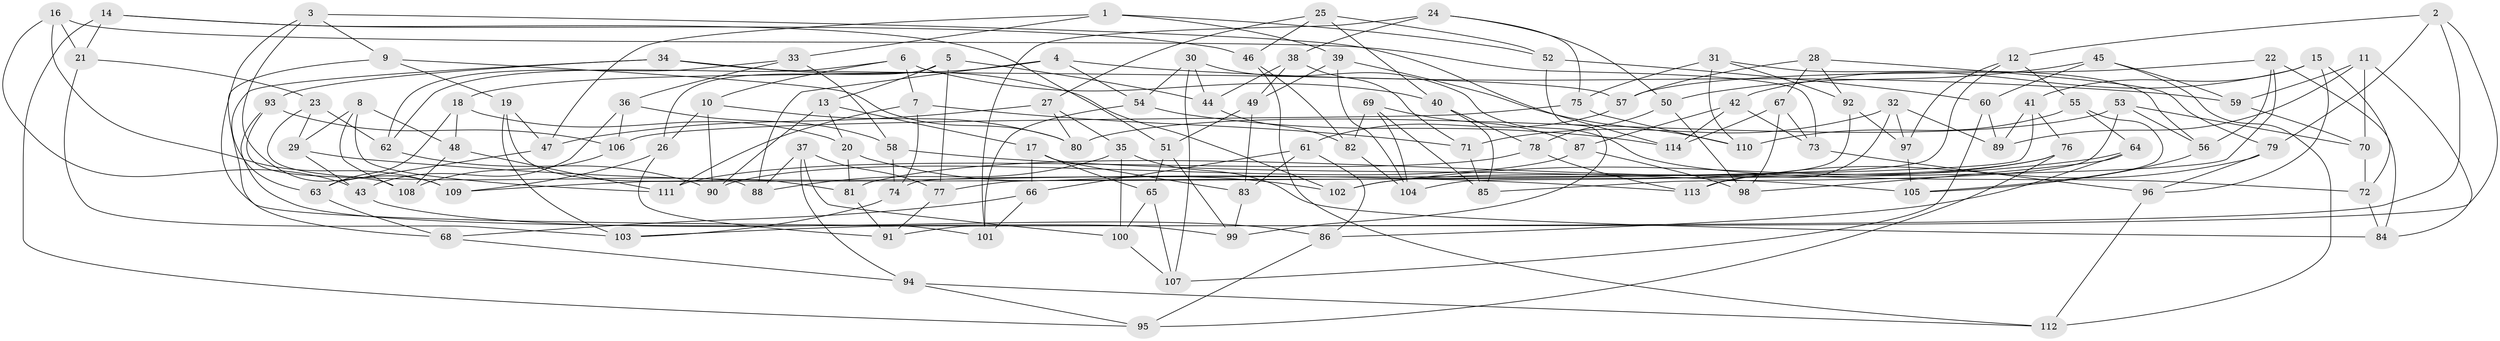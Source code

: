 // Generated by graph-tools (version 1.1) at 2025/56/03/09/25 04:56:10]
// undirected, 114 vertices, 228 edges
graph export_dot {
graph [start="1"]
  node [color=gray90,style=filled];
  1;
  2;
  3;
  4;
  5;
  6;
  7;
  8;
  9;
  10;
  11;
  12;
  13;
  14;
  15;
  16;
  17;
  18;
  19;
  20;
  21;
  22;
  23;
  24;
  25;
  26;
  27;
  28;
  29;
  30;
  31;
  32;
  33;
  34;
  35;
  36;
  37;
  38;
  39;
  40;
  41;
  42;
  43;
  44;
  45;
  46;
  47;
  48;
  49;
  50;
  51;
  52;
  53;
  54;
  55;
  56;
  57;
  58;
  59;
  60;
  61;
  62;
  63;
  64;
  65;
  66;
  67;
  68;
  69;
  70;
  71;
  72;
  73;
  74;
  75;
  76;
  77;
  78;
  79;
  80;
  81;
  82;
  83;
  84;
  85;
  86;
  87;
  88;
  89;
  90;
  91;
  92;
  93;
  94;
  95;
  96;
  97;
  98;
  99;
  100;
  101;
  102;
  103;
  104;
  105;
  106;
  107;
  108;
  109;
  110;
  111;
  112;
  113;
  114;
  1 -- 47;
  1 -- 39;
  1 -- 33;
  1 -- 52;
  2 -- 79;
  2 -- 12;
  2 -- 103;
  2 -- 91;
  3 -- 9;
  3 -- 114;
  3 -- 101;
  3 -- 109;
  4 -- 54;
  4 -- 88;
  4 -- 59;
  4 -- 18;
  5 -- 26;
  5 -- 44;
  5 -- 13;
  5 -- 77;
  6 -- 10;
  6 -- 7;
  6 -- 62;
  6 -- 40;
  7 -- 111;
  7 -- 74;
  7 -- 71;
  8 -- 108;
  8 -- 111;
  8 -- 48;
  8 -- 29;
  9 -- 80;
  9 -- 68;
  9 -- 19;
  10 -- 80;
  10 -- 90;
  10 -- 26;
  11 -- 70;
  11 -- 89;
  11 -- 84;
  11 -- 59;
  12 -- 55;
  12 -- 74;
  12 -- 97;
  13 -- 90;
  13 -- 20;
  13 -- 17;
  14 -- 46;
  14 -- 51;
  14 -- 95;
  14 -- 21;
  15 -- 72;
  15 -- 96;
  15 -- 41;
  15 -- 42;
  16 -- 21;
  16 -- 43;
  16 -- 73;
  16 -- 109;
  17 -- 66;
  17 -- 65;
  17 -- 83;
  18 -- 63;
  18 -- 20;
  18 -- 48;
  19 -- 47;
  19 -- 81;
  19 -- 103;
  20 -- 81;
  20 -- 102;
  21 -- 23;
  21 -- 103;
  22 -- 84;
  22 -- 77;
  22 -- 57;
  22 -- 56;
  23 -- 62;
  23 -- 88;
  23 -- 29;
  24 -- 50;
  24 -- 101;
  24 -- 75;
  24 -- 38;
  25 -- 46;
  25 -- 27;
  25 -- 40;
  25 -- 52;
  26 -- 91;
  26 -- 109;
  27 -- 35;
  27 -- 80;
  27 -- 47;
  28 -- 67;
  28 -- 79;
  28 -- 57;
  28 -- 92;
  29 -- 43;
  29 -- 113;
  30 -- 107;
  30 -- 54;
  30 -- 44;
  30 -- 72;
  31 -- 110;
  31 -- 92;
  31 -- 75;
  31 -- 56;
  32 -- 71;
  32 -- 89;
  32 -- 97;
  32 -- 113;
  33 -- 58;
  33 -- 36;
  33 -- 62;
  34 -- 93;
  34 -- 102;
  34 -- 63;
  34 -- 57;
  35 -- 88;
  35 -- 100;
  35 -- 84;
  36 -- 43;
  36 -- 106;
  36 -- 58;
  37 -- 100;
  37 -- 77;
  37 -- 88;
  37 -- 94;
  38 -- 71;
  38 -- 49;
  38 -- 44;
  39 -- 49;
  39 -- 110;
  39 -- 104;
  40 -- 85;
  40 -- 78;
  41 -- 109;
  41 -- 76;
  41 -- 89;
  42 -- 87;
  42 -- 73;
  42 -- 114;
  43 -- 86;
  44 -- 82;
  45 -- 60;
  45 -- 50;
  45 -- 112;
  45 -- 59;
  46 -- 82;
  46 -- 112;
  47 -- 63;
  48 -- 108;
  48 -- 111;
  49 -- 83;
  49 -- 51;
  50 -- 78;
  50 -- 98;
  51 -- 65;
  51 -- 99;
  52 -- 60;
  52 -- 99;
  53 -- 56;
  53 -- 80;
  53 -- 70;
  53 -- 85;
  54 -- 101;
  54 -- 114;
  55 -- 64;
  55 -- 105;
  55 -- 110;
  56 -- 105;
  57 -- 61;
  58 -- 74;
  58 -- 105;
  59 -- 70;
  60 -- 89;
  60 -- 107;
  61 -- 83;
  61 -- 66;
  61 -- 86;
  62 -- 90;
  63 -- 68;
  64 -- 86;
  64 -- 102;
  64 -- 98;
  65 -- 107;
  65 -- 100;
  66 -- 68;
  66 -- 101;
  67 -- 98;
  67 -- 73;
  67 -- 114;
  68 -- 94;
  69 -- 87;
  69 -- 104;
  69 -- 85;
  69 -- 82;
  70 -- 72;
  71 -- 85;
  72 -- 84;
  73 -- 96;
  74 -- 103;
  75 -- 106;
  75 -- 110;
  76 -- 95;
  76 -- 102;
  76 -- 81;
  77 -- 91;
  78 -- 113;
  78 -- 111;
  79 -- 113;
  79 -- 96;
  81 -- 91;
  82 -- 104;
  83 -- 99;
  86 -- 95;
  87 -- 90;
  87 -- 98;
  92 -- 104;
  92 -- 97;
  93 -- 99;
  93 -- 108;
  93 -- 106;
  94 -- 95;
  94 -- 112;
  96 -- 112;
  97 -- 105;
  100 -- 107;
  106 -- 108;
}
